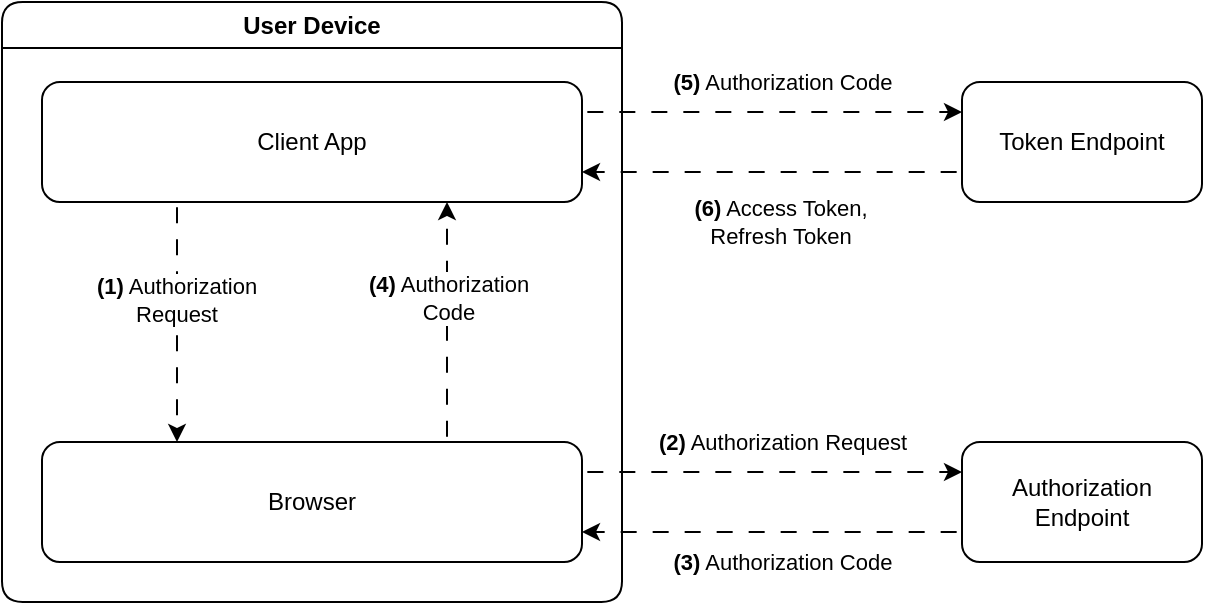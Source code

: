 <mxfile version="24.2.8" type="device">
  <diagram id="prtHgNgQTEPvFCAcTncT" name="Page-1">
    <mxGraphModel dx="996" dy="663" grid="1" gridSize="10" guides="1" tooltips="1" connect="1" arrows="1" fold="1" page="1" pageScale="1" pageWidth="827" pageHeight="1169" background="#ffffff" math="0" shadow="0">
      <root>
        <mxCell id="0" />
        <mxCell id="1" parent="0" />
        <mxCell id="YWJMYqrkj8nO3_Yge7UJ-1" value="User Device" style="swimlane;whiteSpace=wrap;html=1;rounded=1;" vertex="1" parent="1">
          <mxGeometry x="50" y="70" width="310" height="300" as="geometry" />
        </mxCell>
        <mxCell id="YWJMYqrkj8nO3_Yge7UJ-5" style="edgeStyle=orthogonalEdgeStyle;rounded=0;orthogonalLoop=1;jettySize=auto;html=1;exitX=0.25;exitY=1;exitDx=0;exitDy=0;entryX=0.25;entryY=0;entryDx=0;entryDy=0;dashed=1;dashPattern=8 8;shadow=0;flowAnimation=1;" edge="1" parent="YWJMYqrkj8nO3_Yge7UJ-1" source="YWJMYqrkj8nO3_Yge7UJ-3" target="YWJMYqrkj8nO3_Yge7UJ-4">
          <mxGeometry relative="1" as="geometry" />
        </mxCell>
        <mxCell id="YWJMYqrkj8nO3_Yge7UJ-6" value="&lt;b&gt;(1)&lt;/b&gt; Authorization&lt;div&gt;Request&lt;/div&gt;" style="edgeLabel;html=1;align=center;verticalAlign=middle;resizable=0;points=[];" vertex="1" connectable="0" parent="YWJMYqrkj8nO3_Yge7UJ-5">
          <mxGeometry x="-0.181" y="-1" relative="1" as="geometry">
            <mxPoint as="offset" />
          </mxGeometry>
        </mxCell>
        <mxCell id="YWJMYqrkj8nO3_Yge7UJ-3" value="Client App" style="rounded=1;whiteSpace=wrap;html=1;" vertex="1" parent="YWJMYqrkj8nO3_Yge7UJ-1">
          <mxGeometry x="20" y="40" width="270" height="60" as="geometry" />
        </mxCell>
        <mxCell id="YWJMYqrkj8nO3_Yge7UJ-7" style="edgeStyle=orthogonalEdgeStyle;rounded=0;orthogonalLoop=1;jettySize=auto;html=1;exitX=0.75;exitY=0;exitDx=0;exitDy=0;entryX=0.75;entryY=1;entryDx=0;entryDy=0;dashed=1;flowAnimation=1;dashPattern=8 8;" edge="1" parent="YWJMYqrkj8nO3_Yge7UJ-1" source="YWJMYqrkj8nO3_Yge7UJ-4" target="YWJMYqrkj8nO3_Yge7UJ-3">
          <mxGeometry relative="1" as="geometry" />
        </mxCell>
        <mxCell id="YWJMYqrkj8nO3_Yge7UJ-8" value="&lt;b&gt;(4)&lt;/b&gt; Authorization&lt;div&gt;Code&lt;/div&gt;" style="edgeLabel;html=1;align=center;verticalAlign=middle;resizable=0;points=[];labelBackgroundColor=default;" vertex="1" connectable="0" parent="YWJMYqrkj8nO3_Yge7UJ-7">
          <mxGeometry x="0.134" y="-3" relative="1" as="geometry">
            <mxPoint x="-3" y="-4" as="offset" />
          </mxGeometry>
        </mxCell>
        <mxCell id="YWJMYqrkj8nO3_Yge7UJ-4" value="Browser" style="rounded=1;whiteSpace=wrap;html=1;" vertex="1" parent="YWJMYqrkj8nO3_Yge7UJ-1">
          <mxGeometry x="20" y="220" width="270" height="60" as="geometry" />
        </mxCell>
        <mxCell id="YWJMYqrkj8nO3_Yge7UJ-11" style="edgeStyle=orthogonalEdgeStyle;rounded=0;orthogonalLoop=1;jettySize=auto;html=1;exitX=0;exitY=0.75;exitDx=0;exitDy=0;entryX=1;entryY=0.75;entryDx=0;entryDy=0;dashed=1;dashPattern=8 8;flowAnimation=1;" edge="1" parent="1" source="YWJMYqrkj8nO3_Yge7UJ-9" target="YWJMYqrkj8nO3_Yge7UJ-3">
          <mxGeometry relative="1" as="geometry" />
        </mxCell>
        <mxCell id="YWJMYqrkj8nO3_Yge7UJ-13" value="&lt;b&gt;(6)&lt;/b&gt; Access Token,&lt;div&gt;Refresh Token&lt;/div&gt;" style="edgeLabel;html=1;align=center;verticalAlign=middle;resizable=0;points=[];" vertex="1" connectable="0" parent="YWJMYqrkj8nO3_Yge7UJ-11">
          <mxGeometry x="-0.038" y="4" relative="1" as="geometry">
            <mxPoint y="21" as="offset" />
          </mxGeometry>
        </mxCell>
        <mxCell id="YWJMYqrkj8nO3_Yge7UJ-9" value="Token Endpoint" style="rounded=1;whiteSpace=wrap;html=1;" vertex="1" parent="1">
          <mxGeometry x="530" y="110" width="120" height="60" as="geometry" />
        </mxCell>
        <mxCell id="YWJMYqrkj8nO3_Yge7UJ-10" style="edgeStyle=orthogonalEdgeStyle;rounded=0;orthogonalLoop=1;jettySize=auto;html=1;exitX=1;exitY=0.25;exitDx=0;exitDy=0;entryX=0;entryY=0.25;entryDx=0;entryDy=0;dashed=1;dashPattern=8 8;flowAnimation=1;" edge="1" parent="1" source="YWJMYqrkj8nO3_Yge7UJ-3" target="YWJMYqrkj8nO3_Yge7UJ-9">
          <mxGeometry relative="1" as="geometry" />
        </mxCell>
        <mxCell id="YWJMYqrkj8nO3_Yge7UJ-12" value="&lt;b&gt;(5)&lt;/b&gt; Authorization Code" style="edgeLabel;html=1;align=center;verticalAlign=middle;resizable=0;points=[];" vertex="1" connectable="0" parent="YWJMYqrkj8nO3_Yge7UJ-10">
          <mxGeometry x="-0.171" y="-2" relative="1" as="geometry">
            <mxPoint x="21" y="-17" as="offset" />
          </mxGeometry>
        </mxCell>
        <mxCell id="YWJMYqrkj8nO3_Yge7UJ-16" style="edgeStyle=orthogonalEdgeStyle;rounded=0;orthogonalLoop=1;jettySize=auto;html=1;exitX=0;exitY=0.75;exitDx=0;exitDy=0;entryX=1;entryY=0.75;entryDx=0;entryDy=0;dashed=1;dashPattern=8 8;flowAnimation=1;jumpStyle=arc;jumpSize=4;" edge="1" parent="1" source="YWJMYqrkj8nO3_Yge7UJ-14" target="YWJMYqrkj8nO3_Yge7UJ-4">
          <mxGeometry relative="1" as="geometry" />
        </mxCell>
        <mxCell id="YWJMYqrkj8nO3_Yge7UJ-17" value="&lt;b&gt;(3)&lt;/b&gt; Authorization Code" style="edgeLabel;html=1;align=center;verticalAlign=middle;resizable=0;points=[];" vertex="1" connectable="0" parent="YWJMYqrkj8nO3_Yge7UJ-16">
          <mxGeometry x="-0.105" y="-2" relative="1" as="geometry">
            <mxPoint x="-5" y="17" as="offset" />
          </mxGeometry>
        </mxCell>
        <mxCell id="YWJMYqrkj8nO3_Yge7UJ-14" value="Authorization Endpoint" style="rounded=1;whiteSpace=wrap;html=1;" vertex="1" parent="1">
          <mxGeometry x="530" y="290" width="120" height="60" as="geometry" />
        </mxCell>
        <mxCell id="YWJMYqrkj8nO3_Yge7UJ-15" style="edgeStyle=orthogonalEdgeStyle;rounded=0;orthogonalLoop=1;jettySize=auto;html=1;exitX=1;exitY=0.25;exitDx=0;exitDy=0;entryX=0;entryY=0.25;entryDx=0;entryDy=0;dashed=1;flowAnimation=1;jumpStyle=arc;jumpSize=4;curved=0;strokeWidth=1;strokeColor=default;dashPattern=8 8;" edge="1" parent="1" source="YWJMYqrkj8nO3_Yge7UJ-4" target="YWJMYqrkj8nO3_Yge7UJ-14">
          <mxGeometry relative="1" as="geometry" />
        </mxCell>
        <mxCell id="YWJMYqrkj8nO3_Yge7UJ-18" value="&lt;b&gt;(2)&lt;/b&gt; Authorization Request" style="edgeLabel;html=1;align=center;verticalAlign=middle;resizable=0;points=[];" vertex="1" connectable="0" parent="YWJMYqrkj8nO3_Yge7UJ-15">
          <mxGeometry x="-0.126" y="1" relative="1" as="geometry">
            <mxPoint x="17" y="-14" as="offset" />
          </mxGeometry>
        </mxCell>
      </root>
    </mxGraphModel>
  </diagram>
</mxfile>
